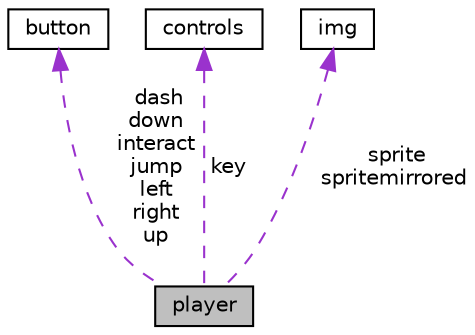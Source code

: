 digraph "player"
{
 // LATEX_PDF_SIZE
  edge [fontname="Helvetica",fontsize="10",labelfontname="Helvetica",labelfontsize="10"];
  node [fontname="Helvetica",fontsize="10",shape=record];
  Node1 [label="player",height=0.2,width=0.4,color="black", fillcolor="grey75", style="filled", fontcolor="black",tooltip=" "];
  Node2 -> Node1 [dir="back",color="darkorchid3",fontsize="10",style="dashed",label=" dash\ndown\ninteract\njump\nleft\nright\nup" ,fontname="Helvetica"];
  Node2 [label="button",height=0.2,width=0.4,color="black", fillcolor="white", style="filled",URL="$structbutton.html",tooltip=" "];
  Node3 -> Node1 [dir="back",color="darkorchid3",fontsize="10",style="dashed",label=" key" ,fontname="Helvetica"];
  Node3 [label="controls",height=0.2,width=0.4,color="black", fillcolor="white", style="filled",URL="$structcontrols.html",tooltip=" "];
  Node4 -> Node1 [dir="back",color="darkorchid3",fontsize="10",style="dashed",label=" sprite\nspritemirrored" ,fontname="Helvetica"];
  Node4 [label="img",height=0.2,width=0.4,color="black", fillcolor="white", style="filled",URL="$structimg.html",tooltip=" "];
}
